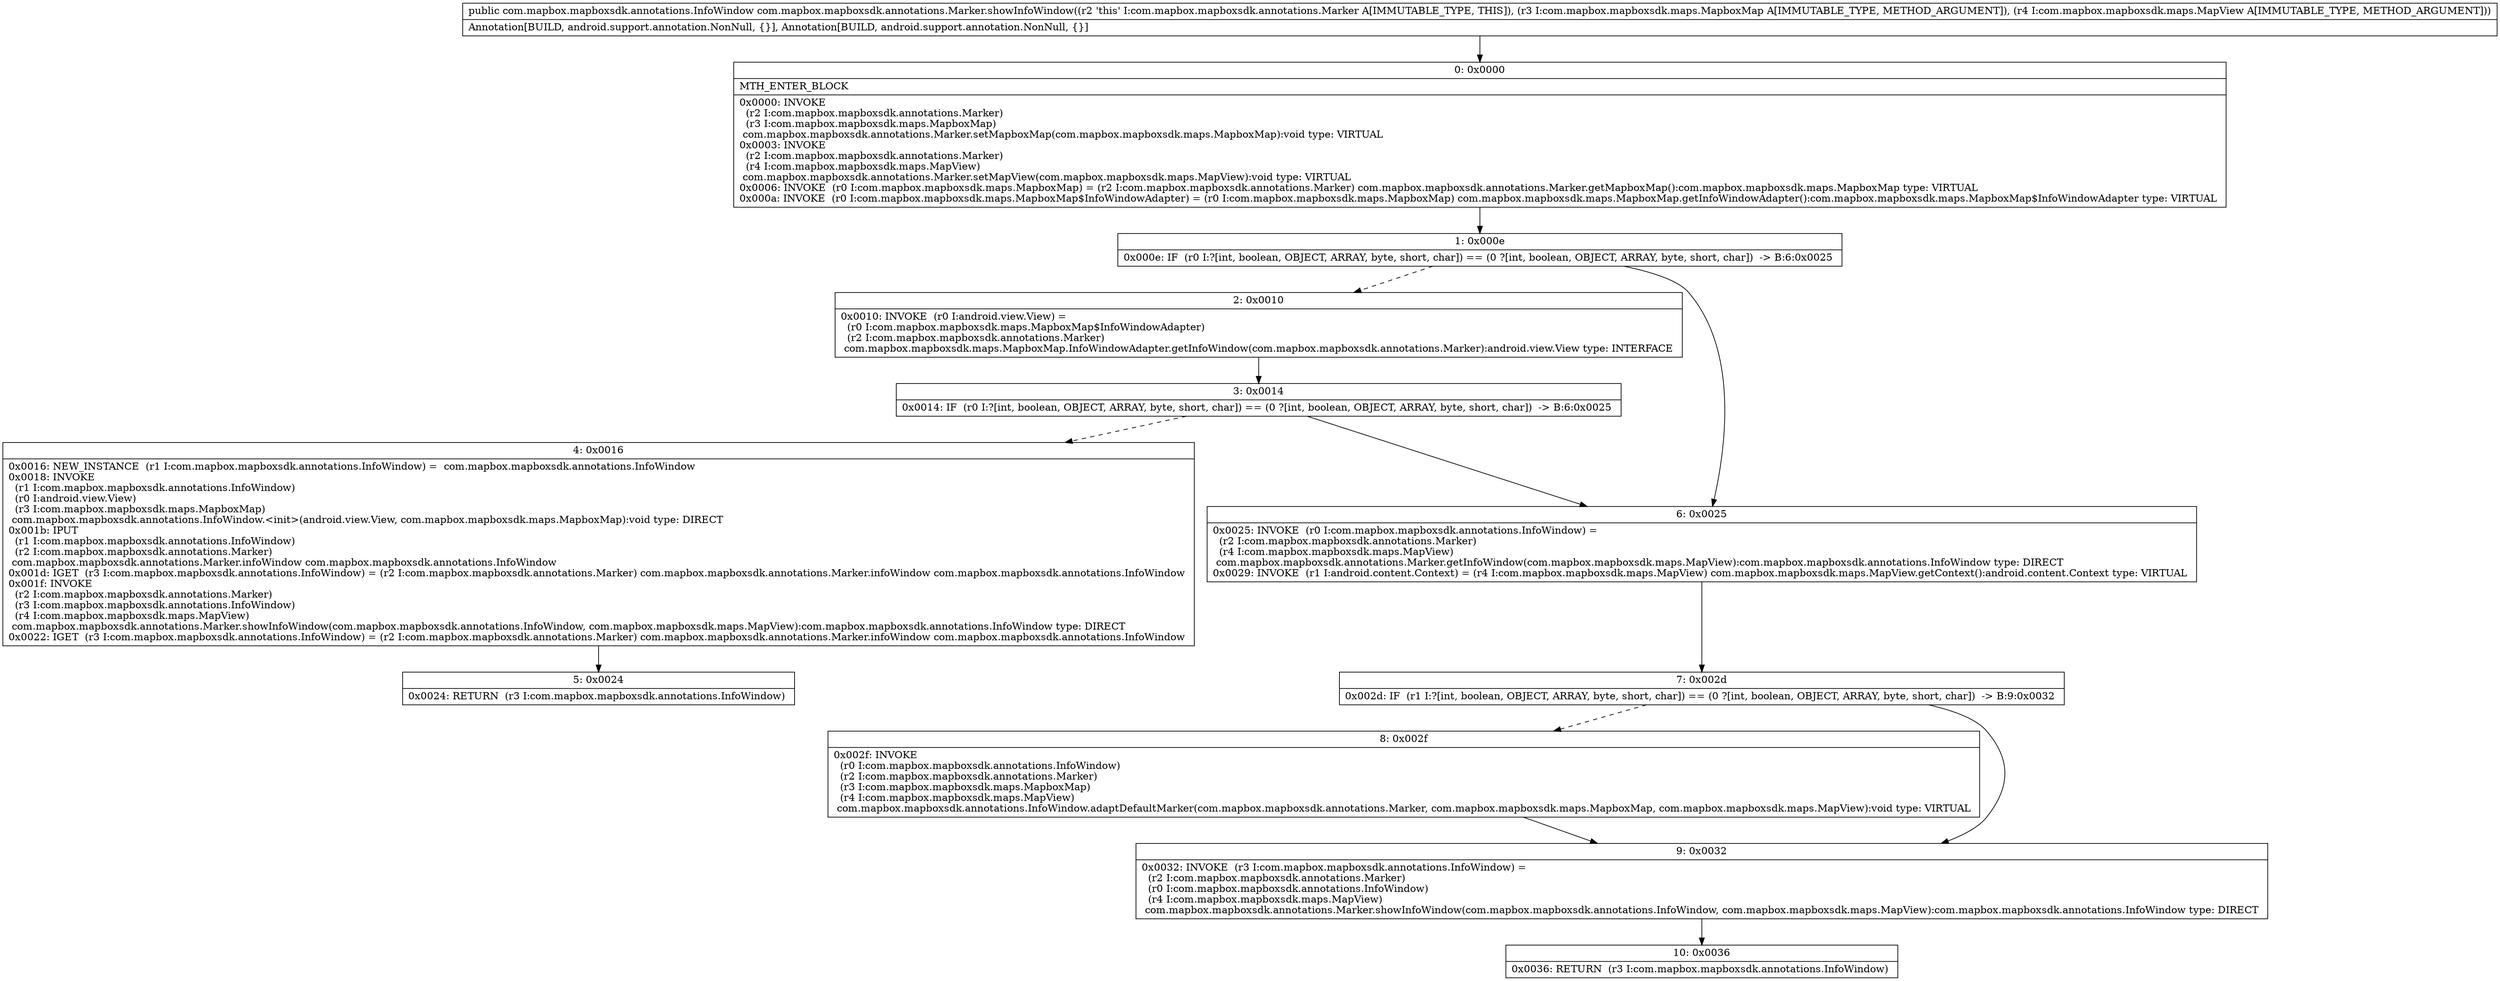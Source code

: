 digraph "CFG forcom.mapbox.mapboxsdk.annotations.Marker.showInfoWindow(Lcom\/mapbox\/mapboxsdk\/maps\/MapboxMap;Lcom\/mapbox\/mapboxsdk\/maps\/MapView;)Lcom\/mapbox\/mapboxsdk\/annotations\/InfoWindow;" {
Node_0 [shape=record,label="{0\:\ 0x0000|MTH_ENTER_BLOCK\l|0x0000: INVOKE  \l  (r2 I:com.mapbox.mapboxsdk.annotations.Marker)\l  (r3 I:com.mapbox.mapboxsdk.maps.MapboxMap)\l com.mapbox.mapboxsdk.annotations.Marker.setMapboxMap(com.mapbox.mapboxsdk.maps.MapboxMap):void type: VIRTUAL \l0x0003: INVOKE  \l  (r2 I:com.mapbox.mapboxsdk.annotations.Marker)\l  (r4 I:com.mapbox.mapboxsdk.maps.MapView)\l com.mapbox.mapboxsdk.annotations.Marker.setMapView(com.mapbox.mapboxsdk.maps.MapView):void type: VIRTUAL \l0x0006: INVOKE  (r0 I:com.mapbox.mapboxsdk.maps.MapboxMap) = (r2 I:com.mapbox.mapboxsdk.annotations.Marker) com.mapbox.mapboxsdk.annotations.Marker.getMapboxMap():com.mapbox.mapboxsdk.maps.MapboxMap type: VIRTUAL \l0x000a: INVOKE  (r0 I:com.mapbox.mapboxsdk.maps.MapboxMap$InfoWindowAdapter) = (r0 I:com.mapbox.mapboxsdk.maps.MapboxMap) com.mapbox.mapboxsdk.maps.MapboxMap.getInfoWindowAdapter():com.mapbox.mapboxsdk.maps.MapboxMap$InfoWindowAdapter type: VIRTUAL \l}"];
Node_1 [shape=record,label="{1\:\ 0x000e|0x000e: IF  (r0 I:?[int, boolean, OBJECT, ARRAY, byte, short, char]) == (0 ?[int, boolean, OBJECT, ARRAY, byte, short, char])  \-\> B:6:0x0025 \l}"];
Node_2 [shape=record,label="{2\:\ 0x0010|0x0010: INVOKE  (r0 I:android.view.View) = \l  (r0 I:com.mapbox.mapboxsdk.maps.MapboxMap$InfoWindowAdapter)\l  (r2 I:com.mapbox.mapboxsdk.annotations.Marker)\l com.mapbox.mapboxsdk.maps.MapboxMap.InfoWindowAdapter.getInfoWindow(com.mapbox.mapboxsdk.annotations.Marker):android.view.View type: INTERFACE \l}"];
Node_3 [shape=record,label="{3\:\ 0x0014|0x0014: IF  (r0 I:?[int, boolean, OBJECT, ARRAY, byte, short, char]) == (0 ?[int, boolean, OBJECT, ARRAY, byte, short, char])  \-\> B:6:0x0025 \l}"];
Node_4 [shape=record,label="{4\:\ 0x0016|0x0016: NEW_INSTANCE  (r1 I:com.mapbox.mapboxsdk.annotations.InfoWindow) =  com.mapbox.mapboxsdk.annotations.InfoWindow \l0x0018: INVOKE  \l  (r1 I:com.mapbox.mapboxsdk.annotations.InfoWindow)\l  (r0 I:android.view.View)\l  (r3 I:com.mapbox.mapboxsdk.maps.MapboxMap)\l com.mapbox.mapboxsdk.annotations.InfoWindow.\<init\>(android.view.View, com.mapbox.mapboxsdk.maps.MapboxMap):void type: DIRECT \l0x001b: IPUT  \l  (r1 I:com.mapbox.mapboxsdk.annotations.InfoWindow)\l  (r2 I:com.mapbox.mapboxsdk.annotations.Marker)\l com.mapbox.mapboxsdk.annotations.Marker.infoWindow com.mapbox.mapboxsdk.annotations.InfoWindow \l0x001d: IGET  (r3 I:com.mapbox.mapboxsdk.annotations.InfoWindow) = (r2 I:com.mapbox.mapboxsdk.annotations.Marker) com.mapbox.mapboxsdk.annotations.Marker.infoWindow com.mapbox.mapboxsdk.annotations.InfoWindow \l0x001f: INVOKE  \l  (r2 I:com.mapbox.mapboxsdk.annotations.Marker)\l  (r3 I:com.mapbox.mapboxsdk.annotations.InfoWindow)\l  (r4 I:com.mapbox.mapboxsdk.maps.MapView)\l com.mapbox.mapboxsdk.annotations.Marker.showInfoWindow(com.mapbox.mapboxsdk.annotations.InfoWindow, com.mapbox.mapboxsdk.maps.MapView):com.mapbox.mapboxsdk.annotations.InfoWindow type: DIRECT \l0x0022: IGET  (r3 I:com.mapbox.mapboxsdk.annotations.InfoWindow) = (r2 I:com.mapbox.mapboxsdk.annotations.Marker) com.mapbox.mapboxsdk.annotations.Marker.infoWindow com.mapbox.mapboxsdk.annotations.InfoWindow \l}"];
Node_5 [shape=record,label="{5\:\ 0x0024|0x0024: RETURN  (r3 I:com.mapbox.mapboxsdk.annotations.InfoWindow) \l}"];
Node_6 [shape=record,label="{6\:\ 0x0025|0x0025: INVOKE  (r0 I:com.mapbox.mapboxsdk.annotations.InfoWindow) = \l  (r2 I:com.mapbox.mapboxsdk.annotations.Marker)\l  (r4 I:com.mapbox.mapboxsdk.maps.MapView)\l com.mapbox.mapboxsdk.annotations.Marker.getInfoWindow(com.mapbox.mapboxsdk.maps.MapView):com.mapbox.mapboxsdk.annotations.InfoWindow type: DIRECT \l0x0029: INVOKE  (r1 I:android.content.Context) = (r4 I:com.mapbox.mapboxsdk.maps.MapView) com.mapbox.mapboxsdk.maps.MapView.getContext():android.content.Context type: VIRTUAL \l}"];
Node_7 [shape=record,label="{7\:\ 0x002d|0x002d: IF  (r1 I:?[int, boolean, OBJECT, ARRAY, byte, short, char]) == (0 ?[int, boolean, OBJECT, ARRAY, byte, short, char])  \-\> B:9:0x0032 \l}"];
Node_8 [shape=record,label="{8\:\ 0x002f|0x002f: INVOKE  \l  (r0 I:com.mapbox.mapboxsdk.annotations.InfoWindow)\l  (r2 I:com.mapbox.mapboxsdk.annotations.Marker)\l  (r3 I:com.mapbox.mapboxsdk.maps.MapboxMap)\l  (r4 I:com.mapbox.mapboxsdk.maps.MapView)\l com.mapbox.mapboxsdk.annotations.InfoWindow.adaptDefaultMarker(com.mapbox.mapboxsdk.annotations.Marker, com.mapbox.mapboxsdk.maps.MapboxMap, com.mapbox.mapboxsdk.maps.MapView):void type: VIRTUAL \l}"];
Node_9 [shape=record,label="{9\:\ 0x0032|0x0032: INVOKE  (r3 I:com.mapbox.mapboxsdk.annotations.InfoWindow) = \l  (r2 I:com.mapbox.mapboxsdk.annotations.Marker)\l  (r0 I:com.mapbox.mapboxsdk.annotations.InfoWindow)\l  (r4 I:com.mapbox.mapboxsdk.maps.MapView)\l com.mapbox.mapboxsdk.annotations.Marker.showInfoWindow(com.mapbox.mapboxsdk.annotations.InfoWindow, com.mapbox.mapboxsdk.maps.MapView):com.mapbox.mapboxsdk.annotations.InfoWindow type: DIRECT \l}"];
Node_10 [shape=record,label="{10\:\ 0x0036|0x0036: RETURN  (r3 I:com.mapbox.mapboxsdk.annotations.InfoWindow) \l}"];
MethodNode[shape=record,label="{public com.mapbox.mapboxsdk.annotations.InfoWindow com.mapbox.mapboxsdk.annotations.Marker.showInfoWindow((r2 'this' I:com.mapbox.mapboxsdk.annotations.Marker A[IMMUTABLE_TYPE, THIS]), (r3 I:com.mapbox.mapboxsdk.maps.MapboxMap A[IMMUTABLE_TYPE, METHOD_ARGUMENT]), (r4 I:com.mapbox.mapboxsdk.maps.MapView A[IMMUTABLE_TYPE, METHOD_ARGUMENT]))  | Annotation[BUILD, android.support.annotation.NonNull, \{\}], Annotation[BUILD, android.support.annotation.NonNull, \{\}]\l}"];
MethodNode -> Node_0;
Node_0 -> Node_1;
Node_1 -> Node_2[style=dashed];
Node_1 -> Node_6;
Node_2 -> Node_3;
Node_3 -> Node_4[style=dashed];
Node_3 -> Node_6;
Node_4 -> Node_5;
Node_6 -> Node_7;
Node_7 -> Node_8[style=dashed];
Node_7 -> Node_9;
Node_8 -> Node_9;
Node_9 -> Node_10;
}

